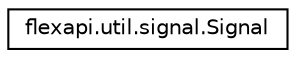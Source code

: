 digraph "Graphical Class Hierarchy"
{
  edge [fontname="Helvetica",fontsize="10",labelfontname="Helvetica",labelfontsize="10"];
  node [fontname="Helvetica",fontsize="10",shape=record];
  rankdir="LR";
  Node1 [label="flexapi.util.signal.Signal",height=0.2,width=0.4,color="black", fillcolor="white", style="filled",URL="$classflexapi_1_1util_1_1signal_1_1_signal.html"];
}
